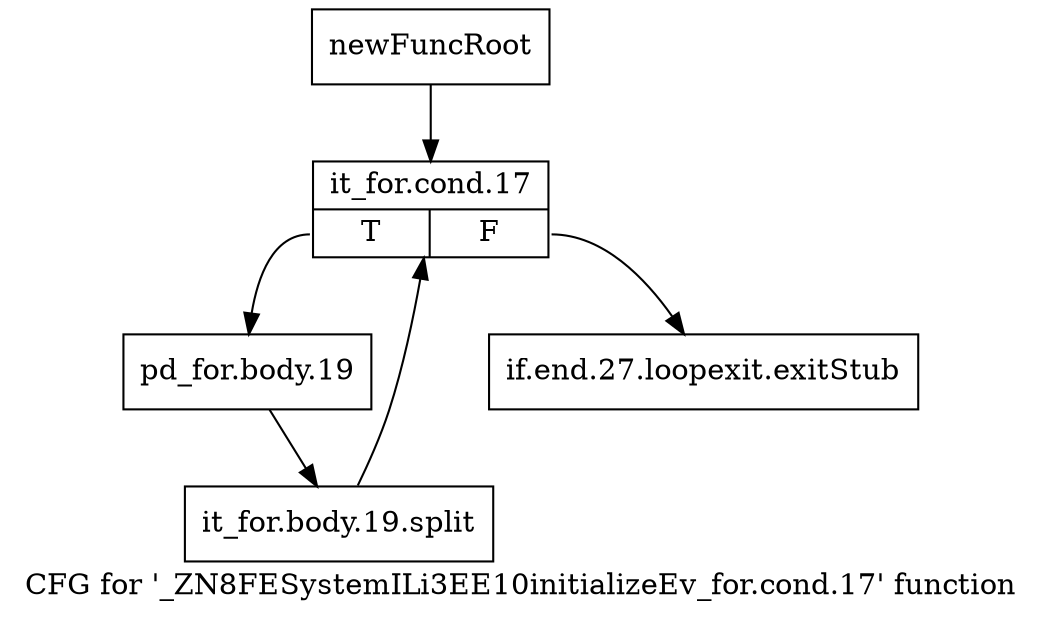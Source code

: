 digraph "CFG for '_ZN8FESystemILi3EE10initializeEv_for.cond.17' function" {
	label="CFG for '_ZN8FESystemILi3EE10initializeEv_for.cond.17' function";

	Node0x914e880 [shape=record,label="{newFuncRoot}"];
	Node0x914e880 -> Node0x914e920;
	Node0x914e8d0 [shape=record,label="{if.end.27.loopexit.exitStub}"];
	Node0x914e920 [shape=record,label="{it_for.cond.17|{<s0>T|<s1>F}}"];
	Node0x914e920:s0 -> Node0x914e970;
	Node0x914e920:s1 -> Node0x914e8d0;
	Node0x914e970 [shape=record,label="{pd_for.body.19}"];
	Node0x914e970 -> Node0xc6607f0;
	Node0xc6607f0 [shape=record,label="{it_for.body.19.split}"];
	Node0xc6607f0 -> Node0x914e920;
}
